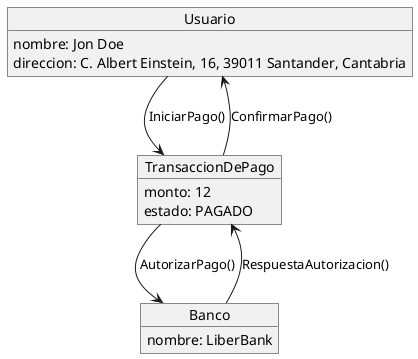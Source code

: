@startuml Pagar
object Usuario {
  nombre: Jon Doe
  direccion: C. Albert Einstein, 16, 39011 Santander, Cantabria
}

object TransaccionDePago {
  monto: 12
  estado: PAGADO
}

object Banco {
  nombre: LiberBank
}

Usuario --> TransaccionDePago : IniciarPago()
TransaccionDePago --> Banco : AutorizarPago()
Banco --> TransaccionDePago : RespuestaAutorizacion()
TransaccionDePago --> Usuario : ConfirmarPago()
@enduml

